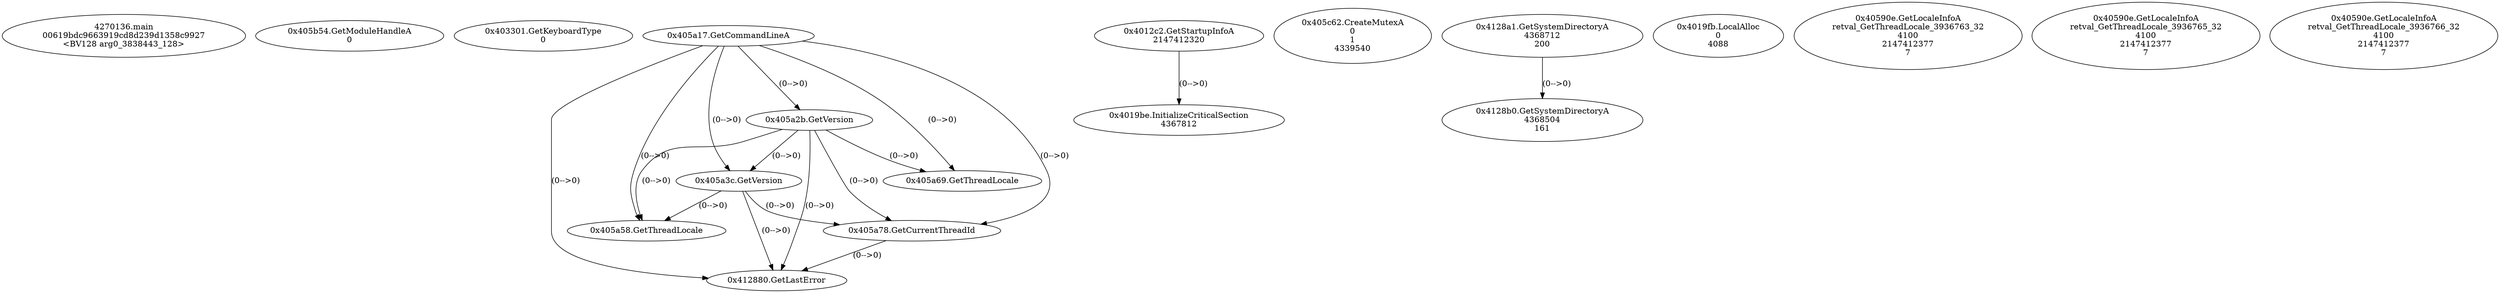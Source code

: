 // Global SCDG with merge call
digraph {
	0 [label="4270136.main
00619bdc9663919cd8d239d1358c9927
<BV128 arg0_3838443_128>"]
	1 [label="0x405b54.GetModuleHandleA
0"]
	2 [label="0x403301.GetKeyboardType
0"]
	3 [label="0x405a17.GetCommandLineA
"]
	4 [label="0x4012c2.GetStartupInfoA
2147412320"]
	5 [label="0x405a2b.GetVersion
"]
	3 -> 5 [label="(0-->0)"]
	6 [label="0x405a3c.GetVersion
"]
	3 -> 6 [label="(0-->0)"]
	5 -> 6 [label="(0-->0)"]
	7 [label="0x405a78.GetCurrentThreadId
"]
	3 -> 7 [label="(0-->0)"]
	5 -> 7 [label="(0-->0)"]
	6 -> 7 [label="(0-->0)"]
	8 [label="0x405c62.CreateMutexA
0
1
4339540"]
	9 [label="0x412880.GetLastError
"]
	3 -> 9 [label="(0-->0)"]
	5 -> 9 [label="(0-->0)"]
	6 -> 9 [label="(0-->0)"]
	7 -> 9 [label="(0-->0)"]
	10 [label="0x4128a1.GetSystemDirectoryA
4368712
200"]
	11 [label="0x4128b0.GetSystemDirectoryA
4368504
161"]
	10 -> 11 [label="(0-->0)"]
	12 [label="0x4019be.InitializeCriticalSection
4367812"]
	4 -> 12 [label="(0-->0)"]
	13 [label="0x4019fb.LocalAlloc
0
4088"]
	14 [label="0x405a69.GetThreadLocale
"]
	3 -> 14 [label="(0-->0)"]
	5 -> 14 [label="(0-->0)"]
	15 [label="0x40590e.GetLocaleInfoA
retval_GetThreadLocale_3936763_32
4100
2147412377
7"]
	16 [label="0x405a58.GetThreadLocale
"]
	3 -> 16 [label="(0-->0)"]
	5 -> 16 [label="(0-->0)"]
	6 -> 16 [label="(0-->0)"]
	17 [label="0x40590e.GetLocaleInfoA
retval_GetThreadLocale_3936765_32
4100
2147412377
7"]
	18 [label="0x40590e.GetLocaleInfoA
retval_GetThreadLocale_3936766_32
4100
2147412377
7"]
}

